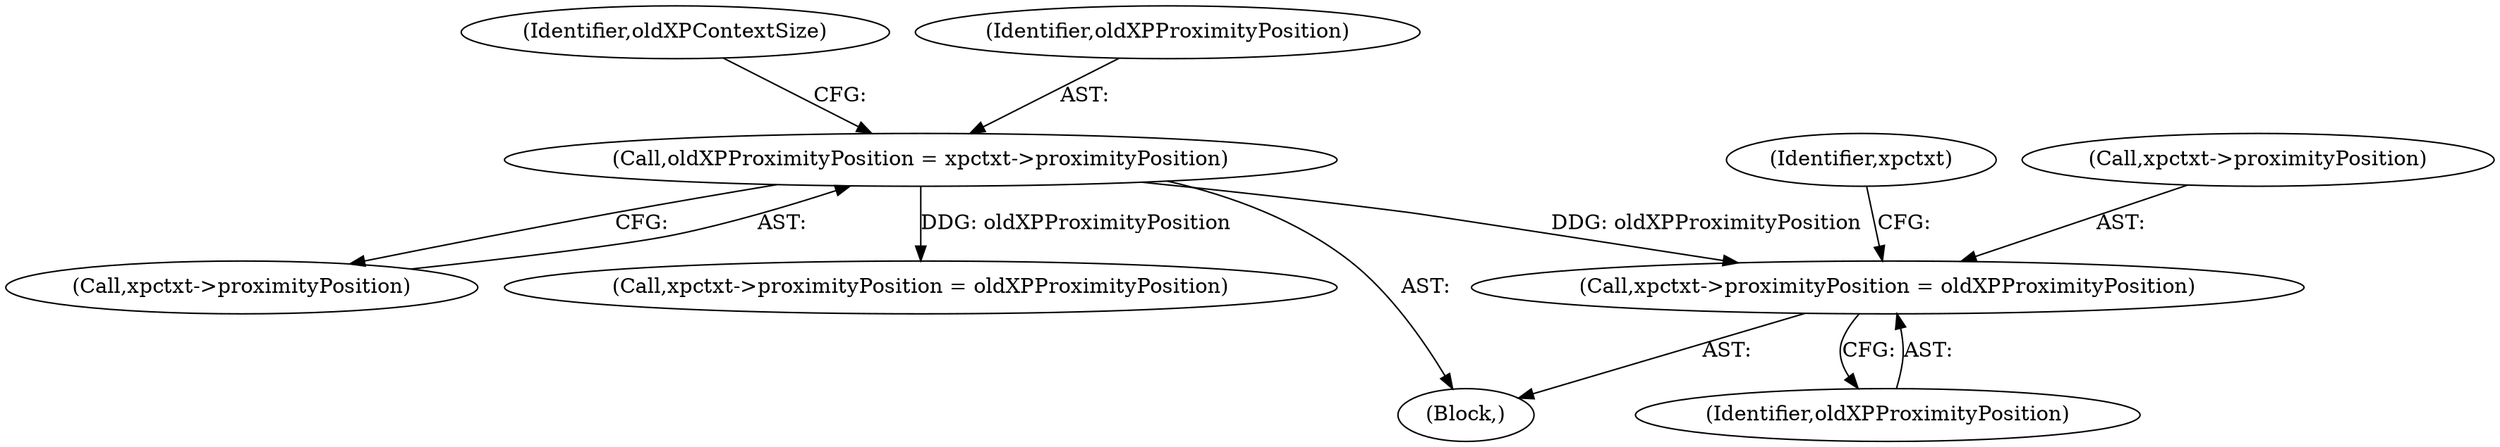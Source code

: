digraph "1_Chrome_96dbafe288dbe2f0cc45fa3c39daf6d0c37acbab_40@del" {
"1000362" [label="(Call,xpctxt->proximityPosition = oldXPProximityPosition)"];
"1000233" [label="(Call,oldXPProximityPosition = xpctxt->proximityPosition)"];
"1000369" [label="(Identifier,xpctxt)"];
"1000363" [label="(Call,xpctxt->proximityPosition)"];
"1000239" [label="(Identifier,oldXPContextSize)"];
"1000116" [label="(Block,)"];
"1000366" [label="(Identifier,oldXPProximityPosition)"];
"1000235" [label="(Call,xpctxt->proximityPosition)"];
"1000362" [label="(Call,xpctxt->proximityPosition = oldXPProximityPosition)"];
"1000561" [label="(Call,xpctxt->proximityPosition = oldXPProximityPosition)"];
"1000233" [label="(Call,oldXPProximityPosition = xpctxt->proximityPosition)"];
"1000234" [label="(Identifier,oldXPProximityPosition)"];
"1000362" -> "1000116"  [label="AST: "];
"1000362" -> "1000366"  [label="CFG: "];
"1000363" -> "1000362"  [label="AST: "];
"1000366" -> "1000362"  [label="AST: "];
"1000369" -> "1000362"  [label="CFG: "];
"1000233" -> "1000362"  [label="DDG: oldXPProximityPosition"];
"1000233" -> "1000116"  [label="AST: "];
"1000233" -> "1000235"  [label="CFG: "];
"1000234" -> "1000233"  [label="AST: "];
"1000235" -> "1000233"  [label="AST: "];
"1000239" -> "1000233"  [label="CFG: "];
"1000233" -> "1000561"  [label="DDG: oldXPProximityPosition"];
}
